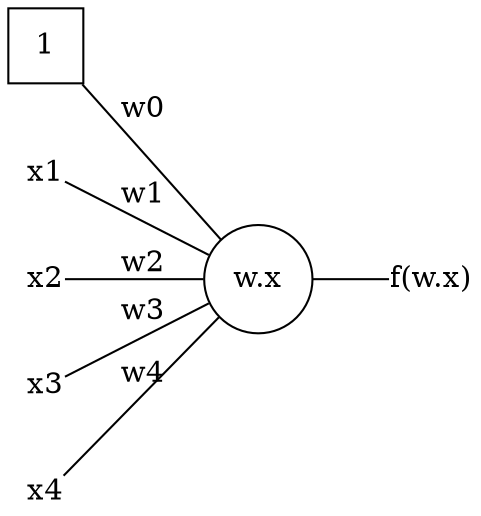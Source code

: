 digraph {
  node [shape=circle]
  edge [arrowhead=none]
  splines=line
  rankdir=LR

  /* Entities */
  x0 [label="1", texlbl="$1$", shape=square]
  x1 [label="x1", texlbl="$x_1$", shape=plain]
  x2 [label="x2", texlbl="$x_2$", shape=plain]
  x3 [label="x3", texlbl="$x_3$", shape=plain]
  x4 [label="x4", texlbl="$x_4$", shape=plain]

  m2 [label="w.x", texlbl="$\langle w,x \rangle$"]

  y3 [label="f(w.x)", texlbl="$f(\langle w,x \rangle)$", shape=plain]

  /* Relationships */
  x0 -> m2 [label="w0", texlbl="$w_0$"]
  x1 -> m2 [label="w1", texlbl="$w_1$"]
  x2 -> m2 [label="w2", texlbl="$w_2$"]
  x3 -> m2 [label="w3", texlbl="$w_3$"]
  x4 -> m2 [label="w4", texlbl="$w_4$"]

  m2 -> y3

  /* Orders */
  {
    rank=same; edge [style=invis]; rankdir=TB
    x0 -> x1 -> x2 -> x3 -> x4
  }
}
